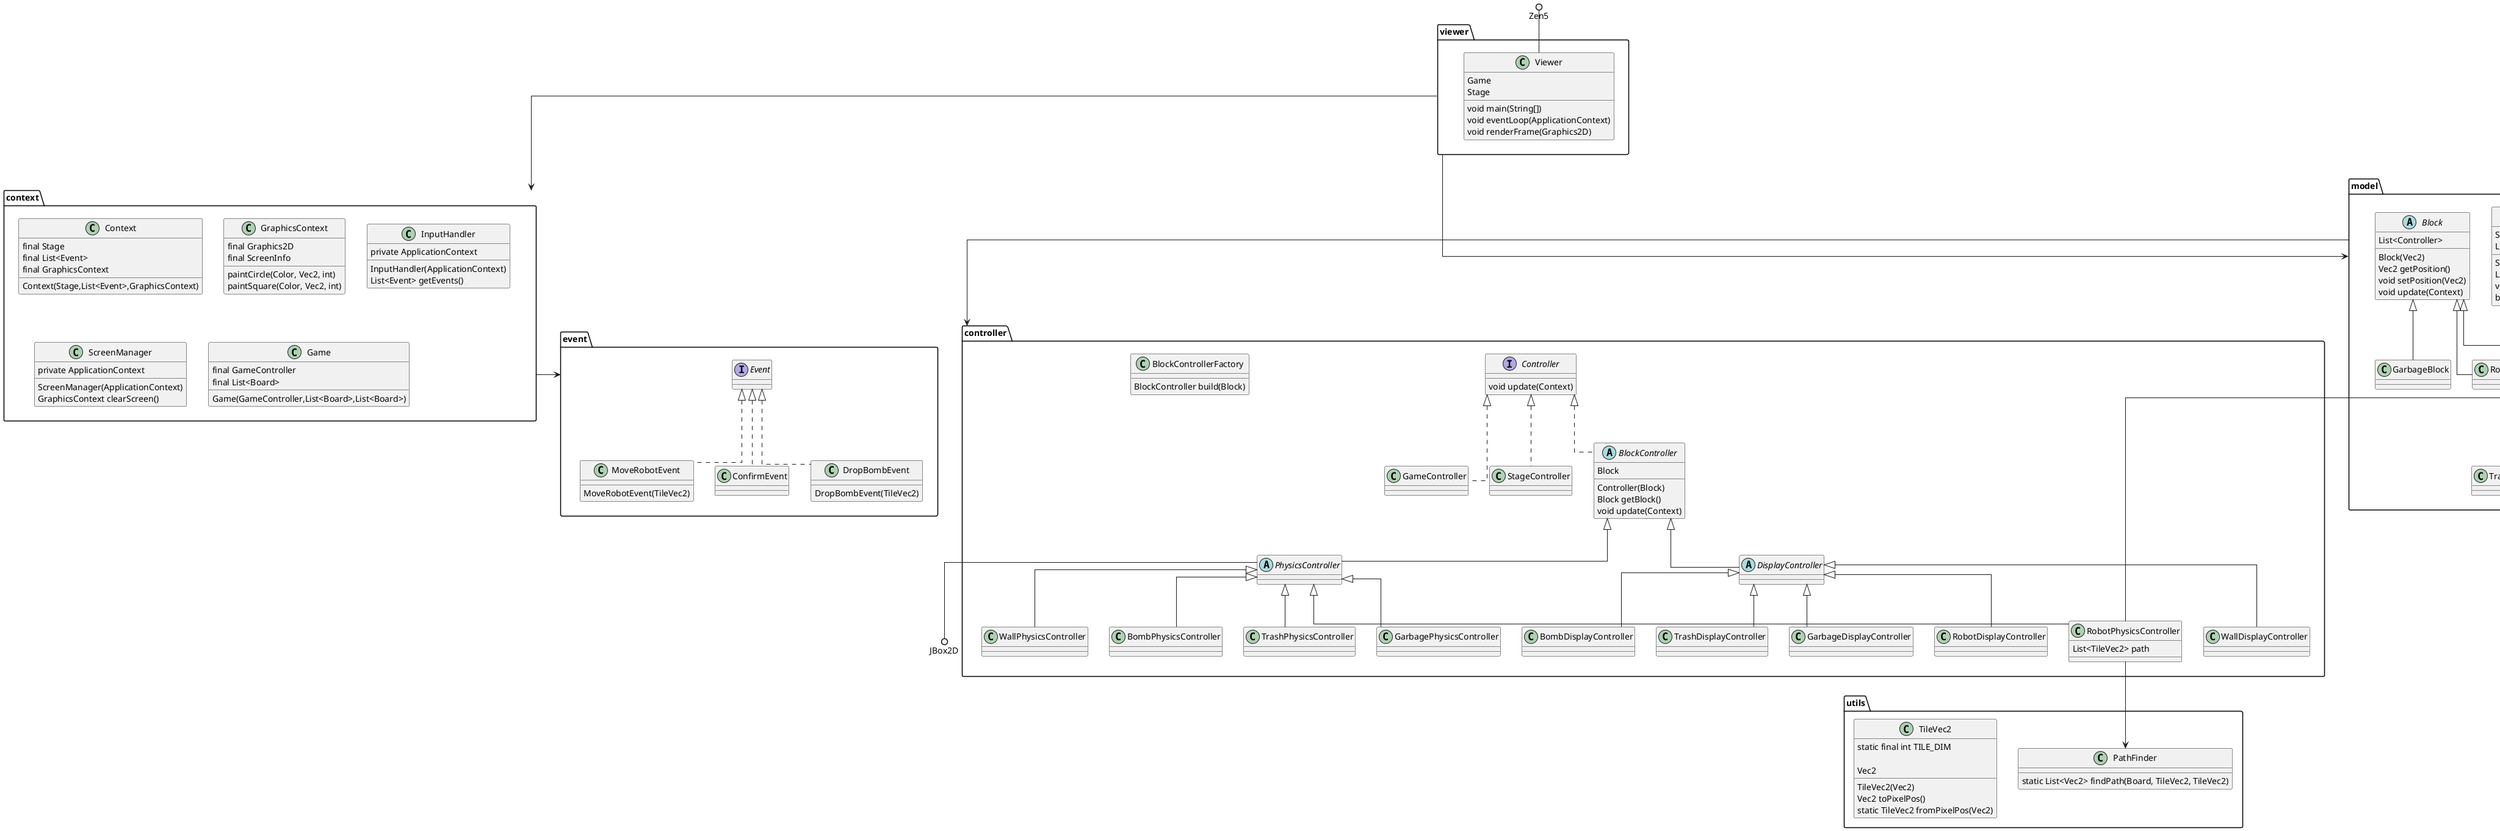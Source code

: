 @startuml

skinparam linetype ortho

package utils {
  class PathFinder {
    static List<Vec2> findPath(Board, TileVec2, TileVec2)
  }

  class TileVec2 {
    static final int TILE_DIM

    Vec2
    TileVec2(Vec2)
    Vec2 toPixelPos()
    static TileVec2 fromPixelPos(Vec2)
  }
}

package viewer {
  class Viewer {
    Game
    Stage
    void main(String[])
    void eventLoop(ApplicationContext)
    void renderFrame(Graphics2D)
  }
}

package context {
  class Context {
    Context(Stage,List<Event>,GraphicsContext)
    final Stage
    final List<Event>
    final GraphicsContext
  }

  class GraphicsContext {
    final Graphics2D
    final ScreenInfo
    paintCircle(Color, Vec2, int)
    paintSquare(Color, Vec2, int)
  }

  class InputHandler {
    private ApplicationContext
    InputHandler(ApplicationContext)
    List<Event> getEvents()
  }

  class ScreenManager {
    private ApplicationContext
    ScreenManager(ApplicationContext)
    GraphicsContext clearScreen()
  }

  class Game {
    final GameController
    final List<Board>
    Game(GameController,List<Board>,List<Board>)
  }
}

package event {
  interface Event

  class DropBombEvent implements Event {
    DropBombEvent(TileVec2)
  }

  class MoveRobotEvent implements Event {
    MoveRobotEvent(TileVec2)
  }

  class ConfirmEvent implements Event
}

package board {
  class Board {
    BlockType[][]
  }

  class BoardParser {
    static Board parse(File)
  }

  class BoardValidator {
    static bool validate(Board)
  }

  class BoardConverter {
    static Board worldToBoard(List<Block>)
    static List<Block> boardToWorld(Board)
  }
}

package model {
  enum BlockType {
    Wall
    Trash
    Garbage
    Robot
    Bomb
  }

  class BlockFactory {
    Block build(BlockType, Vec2)
  }

  abstract class Block {
    List<Controller>

    Block(Vec2)
    Vec2 getPosition()
    void setPosition(Vec2)
    void update(Context)
  }

  abstract class StaticBlock extends Block
  class WallBlock extends StaticBlock
  class TrashBlock extends StaticBlock
  class BombBlock extends StaticBlock

  class GarbageBlock extends Block
  class RobotBlock extends Block

  class Stage {
    StageController
    List<Block>
    Stage(Board)
    List<Block> getBlocks()
    void update(Context)
    bool isCleared()
  }
}

package controller {
  interface Controller {
    void update(Context)
  }

  abstract class BlockController implements Controller {
    Block
    Controller(Block)
    Block getBlock()
    void update(Context)
  }

  class BlockControllerFactory {
    BlockController build(Block)
  }

  class GameController implements Controller
  class StageController implements Controller

  abstract class PhysicsController extends BlockController
  abstract class DisplayController extends BlockController

  class WallPhysicsController extends PhysicsController
  class WallDisplayController extends DisplayController

  class TrashPhysicsController extends PhysicsController
  class TrashDisplayController extends DisplayController

  class GarbagePhysicsController extends PhysicsController
  class GarbageDisplayController extends DisplayController

  class RobotPhysicsController extends PhysicsController {
    List<TileVec2> path
  }

  class RobotDisplayController extends DisplayController

  class BombPhysicsController extends PhysicsController
  class BombDisplayController extends DisplayController
}

RobotPhysicsController --> PathFinder
RobotPhysicsController --> BoardConverter

Stage --> BoardConverter

PhysicsController --() JBox2D
Zen5 ()-- Viewer

viewer --> context
viewer --> model

context --> event

model --> controller

board --> model

@enduml
